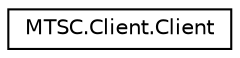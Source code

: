 digraph "Graphical Class Hierarchy"
{
 // LATEX_PDF_SIZE
  edge [fontname="Helvetica",fontsize="10",labelfontname="Helvetica",labelfontsize="10"];
  node [fontname="Helvetica",fontsize="10",shape=record];
  rankdir="LR";
  Node0 [label="MTSC.Client.Client",height=0.2,width=0.4,color="black", fillcolor="white", style="filled",URL="$dc/d7c/class_m_t_s_c_1_1_client_1_1_client.html",tooltip="Base class for TCP Client."];
}
